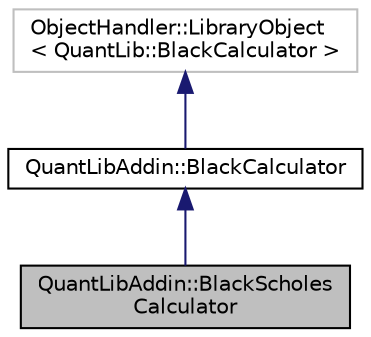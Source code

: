 digraph "QuantLibAddin::BlackScholesCalculator"
{
  edge [fontname="Helvetica",fontsize="10",labelfontname="Helvetica",labelfontsize="10"];
  node [fontname="Helvetica",fontsize="10",shape=record];
  Node3 [label="QuantLibAddin::BlackScholes\lCalculator",height=0.2,width=0.4,color="black", fillcolor="grey75", style="filled", fontcolor="black"];
  Node4 -> Node3 [dir="back",color="midnightblue",fontsize="10",style="solid",fontname="Helvetica"];
  Node4 [label="QuantLibAddin::BlackCalculator",height=0.2,width=0.4,color="black", fillcolor="white", style="filled",URL="$class_quant_lib_addin_1_1_black_calculator.html"];
  Node5 -> Node4 [dir="back",color="midnightblue",fontsize="10",style="solid",fontname="Helvetica"];
  Node5 [label="ObjectHandler::LibraryObject\l\< QuantLib::BlackCalculator \>",height=0.2,width=0.4,color="grey75", fillcolor="white", style="filled"];
}
